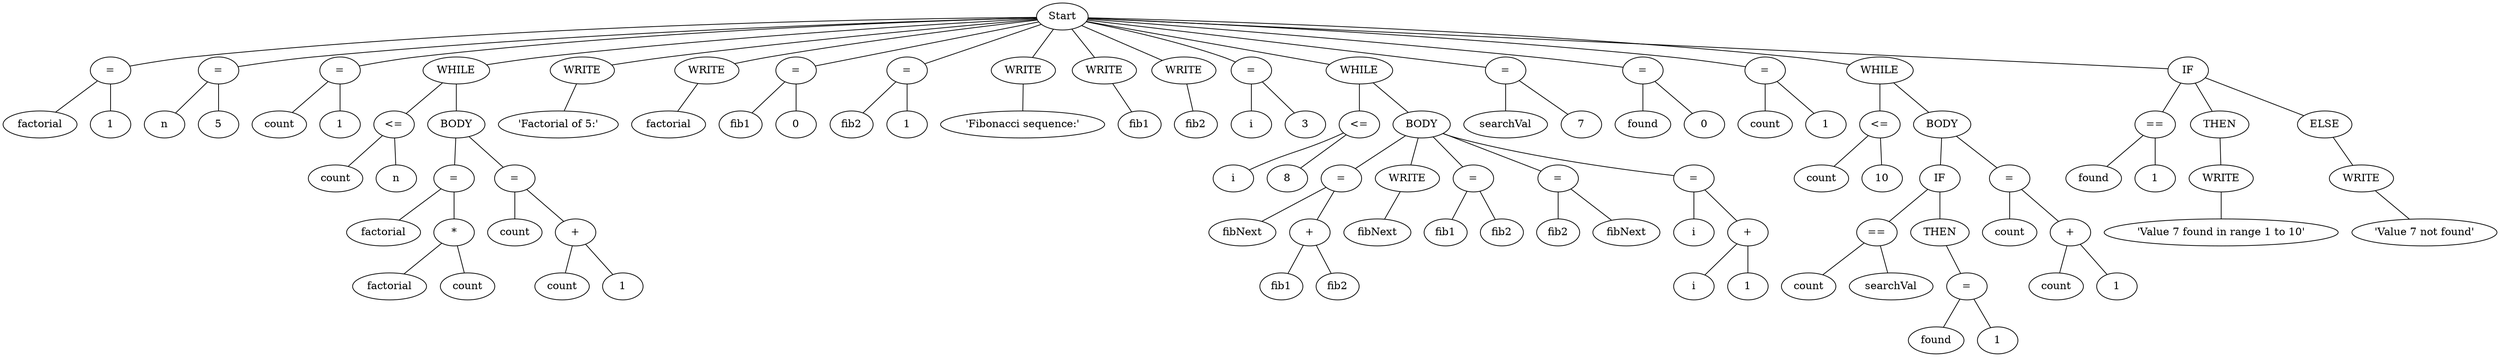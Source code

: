 graph G {node_start [label="Start"]
nodo_315598360 [label="="]
node_start -- nodo_315598360
nodo_1703213238 [label="factorial"]
nodo_315598360 -- nodo_1703213238
nodo_636337020 [label="1"]
nodo_315598360 -- nodo_636337020
nodo_468131356 [label="="]
node_start -- nodo_468131356
nodo_361269684 [label="n"]
nodo_468131356 -- nodo_361269684
nodo_1460376315 [label="5"]
nodo_468131356 -- nodo_1460376315
nodo_527824189 [label="="]
node_start -- nodo_527824189
nodo_1010900785 [label="count"]
nodo_527824189 -- nodo_1010900785
nodo_1834349604 [label="1"]
nodo_527824189 -- nodo_1834349604
nodo_1724006207 [label="WHILE"]
node_start -- nodo_1724006207
nodo_1646446516 [label="<="]
nodo_1724006207 -- nodo_1646446516
nodo_546630400 [label="count"]
nodo_1646446516 -- nodo_546630400
nodo_1465390058 [label="n"]
nodo_1646446516 -- nodo_1465390058
nodo_1992387356 [label="BODY"]
nodo_1724006207 -- nodo_1992387356
nodo_305249980 [label="="]
nodo_1992387356 -- nodo_305249980
nodo_1867886189 [label="factorial"]
nodo_305249980 -- nodo_1867886189
nodo_1027982373 [label="*"]
nodo_305249980 -- nodo_1027982373
nodo_830309718 [label="factorial"]
nodo_1027982373 -- nodo_830309718
nodo_774248859 [label="count"]
nodo_1027982373 -- nodo_774248859
nodo_1816325364 [label="="]
nodo_1992387356 -- nodo_1816325364
nodo_2134210997 [label="count"]
nodo_1816325364 -- nodo_2134210997
nodo_582943792 [label="+"]
nodo_1816325364 -- nodo_582943792
nodo_1019947837 [label="count"]
nodo_582943792 -- nodo_1019947837
nodo_1192580380 [label="1"]
nodo_582943792 -- nodo_1192580380
nodo_53525444 [label="WRITE"]
node_start -- nodo_53525444
nodo_811484790 [label="'Factorial of 5:'"]
nodo_53525444 -- nodo_811484790
nodo_1312163153 [label="WRITE"]
node_start -- nodo_1312163153
nodo_1694376526 [label="factorial"]
nodo_1312163153 -- nodo_1694376526
nodo_408304298 [label="="]
node_start -- nodo_408304298
nodo_1517920800 [label="fib1"]
nodo_408304298 -- nodo_1517920800
nodo_614152371 [label="0"]
nodo_408304298 -- nodo_614152371
nodo_828543548 [label="="]
node_start -- nodo_828543548
nodo_407399888 [label="fib2"]
nodo_828543548 -- nodo_407399888
nodo_263693403 [label="1"]
nodo_828543548 -- nodo_263693403
nodo_1516126973 [label="WRITE"]
node_start -- nodo_1516126973
nodo_1922321342 [label="'Fibonacci sequence:'"]
nodo_1516126973 -- nodo_1922321342
nodo_1472386210 [label="WRITE"]
node_start -- nodo_1472386210
nodo_213849447 [label="fib1"]
nodo_1472386210 -- nodo_213849447
nodo_1041825239 [label="WRITE"]
node_start -- nodo_1041825239
nodo_1853982737 [label="fib2"]
nodo_1041825239 -- nodo_1853982737
nodo_799483559 [label="="]
node_start -- nodo_799483559
nodo_1531386393 [label="i"]
nodo_799483559 -- nodo_1531386393
nodo_575189731 [label="3"]
nodo_799483559 -- nodo_575189731
nodo_1089173435 [label="WHILE"]
node_start -- nodo_1089173435
nodo_891010073 [label="<="]
nodo_1089173435 -- nodo_891010073
nodo_1386471411 [label="i"]
nodo_891010073 -- nodo_1386471411
nodo_1240349875 [label="8"]
nodo_891010073 -- nodo_1240349875
nodo_1613814170 [label="BODY"]
nodo_1089173435 -- nodo_1613814170
nodo_144919281 [label="="]
nodo_1613814170 -- nodo_144919281
nodo_1144209489 [label="fibNext"]
nodo_144919281 -- nodo_1144209489
nodo_2088822720 [label="+"]
nodo_144919281 -- nodo_2088822720
nodo_437915075 [label="fib1"]
nodo_2088822720 -- nodo_437915075
nodo_142354611 [label="fib2"]
nodo_2088822720 -- nodo_142354611
nodo_1452527653 [label="WRITE"]
nodo_1613814170 -- nodo_1452527653
nodo_769037264 [label="fibNext"]
nodo_1452527653 -- nodo_769037264
nodo_1743321020 [label="="]
nodo_1613814170 -- nodo_1743321020
nodo_238580290 [label="fib1"]
nodo_1743321020 -- nodo_238580290
nodo_1180862808 [label="fib2"]
nodo_1743321020 -- nodo_1180862808
nodo_1605618263 [label="="]
nodo_1613814170 -- nodo_1605618263
nodo_2143716106 [label="fib2"]
nodo_1605618263 -- nodo_2143716106
nodo_841041106 [label="fibNext"]
nodo_1605618263 -- nodo_841041106
nodo_1624974215 [label="="]
nodo_1613814170 -- nodo_1624974215
nodo_570141881 [label="i"]
nodo_1624974215 -- nodo_570141881
nodo_1785636191 [label="+"]
nodo_1624974215 -- nodo_1785636191
nodo_1381071636 [label="i"]
nodo_1785636191 -- nodo_1381071636
nodo_1806675394 [label="1"]
nodo_1785636191 -- nodo_1806675394
nodo_399333994 [label="="]
node_start -- nodo_399333994
nodo_144069009 [label="searchVal"]
nodo_399333994 -- nodo_144069009
nodo_1371935308 [label="7"]
nodo_399333994 -- nodo_1371935308
nodo_1192322059 [label="="]
node_start -- nodo_1192322059
nodo_988969097 [label="found"]
nodo_1192322059 -- nodo_988969097
nodo_13806751 [label="0"]
nodo_1192322059 -- nodo_13806751
nodo_1642568379 [label="="]
node_start -- nodo_1642568379
nodo_756714416 [label="count"]
nodo_1642568379 -- nodo_756714416
nodo_67471530 [label="1"]
nodo_1642568379 -- nodo_67471530
nodo_296119009 [label="WHILE"]
node_start -- nodo_296119009
nodo_905399582 [label="<="]
nodo_296119009 -- nodo_905399582
nodo_497013714 [label="count"]
nodo_905399582 -- nodo_497013714
nodo_1061962722 [label="10"]
nodo_905399582 -- nodo_1061962722
nodo_994096223 [label="BODY"]
nodo_296119009 -- nodo_994096223
nodo_877691284 [label="IF"]
nodo_994096223 -- nodo_877691284
nodo_180150216 [label="=="]
nodo_877691284 -- nodo_180150216
nodo_887120012 [label="count"]
nodo_180150216 -- nodo_887120012
nodo_67902373 [label="searchVal"]
nodo_180150216 -- nodo_67902373
nodo_1171466262 [label="THEN"]
nodo_877691284 -- nodo_1171466262
nodo_2048650523 [label="="]
nodo_1171466262 -- nodo_2048650523
nodo_651487702 [label="found"]
nodo_2048650523 -- nodo_651487702
nodo_1610631874 [label="1"]
nodo_2048650523 -- nodo_1610631874
nodo_105283915 [label="="]
nodo_994096223 -- nodo_105283915
nodo_805061671 [label="count"]
nodo_105283915 -- nodo_805061671
nodo_1560493754 [label="+"]
nodo_105283915 -- nodo_1560493754
nodo_2090685689 [label="count"]
nodo_1560493754 -- nodo_2090685689
nodo_1323552504 [label="1"]
nodo_1560493754 -- nodo_1323552504
nodo_66283135 [label="IF"]
node_start -- nodo_66283135
nodo_1366147272 [label="=="]
nodo_66283135 -- nodo_1366147272
nodo_27869203 [label="found"]
nodo_1366147272 -- nodo_27869203
nodo_426839751 [label="1"]
nodo_1366147272 -- nodo_426839751
nodo_1435396218 [label="THEN"]
nodo_66283135 -- nodo_1435396218
nodo_2041681755 [label="WRITE"]
nodo_1435396218 -- nodo_2041681755
nodo_1784322435 [label="'Value 7 found in range 1 to 10'"]
nodo_2041681755 -- nodo_1784322435
nodo_557376771 [label="ELSE"]
nodo_66283135 -- nodo_557376771
nodo_2144988466 [label="WRITE"]
nodo_557376771 -- nodo_2144988466
nodo_678278872 [label="'Value 7 not found'"]
nodo_2144988466 -- nodo_678278872
}

